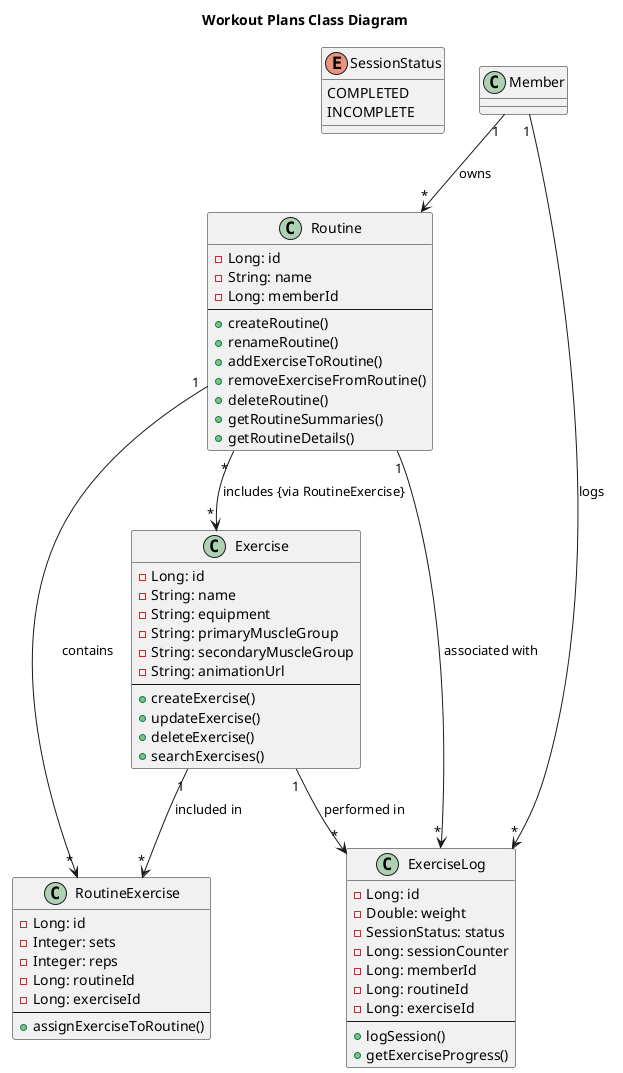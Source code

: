 @startuml Workout Plans Class Diagram
title Workout Plans Class Diagram
' ENUMS
enum SessionStatus {
  COMPLETED
  INCOMPLETE
}

' CLASS: Member (from external module)
class Member {

}

' CLASS: Exercise
class Exercise {
  -Long: id
  -String: name
  -String: equipment
  -String: primaryMuscleGroup
  -String: secondaryMuscleGroup
  -String: animationUrl
  --
  +createExercise()
  +updateExercise()
  +deleteExercise()
  +searchExercises()
}

' CLASS: Routine
class Routine {
  -Long: id
  -String: name
  -Long: memberId
  --
  +createRoutine()
  +renameRoutine()
  +addExerciseToRoutine()
  +removeExerciseFromRoutine()
  +deleteRoutine()
  +getRoutineSummaries()
  +getRoutineDetails()
}

' CLASS: RoutineExercise
class RoutineExercise {
  -Long: id
  -Integer: sets
  -Integer: reps
  -Long: routineId
  -Long: exerciseId
  --
  +assignExerciseToRoutine()
}

' CLASS: ExerciseLog
class ExerciseLog {
  -Long: id
  -Double: weight
  -SessionStatus: status
  -Long: sessionCounter
  -Long: memberId
  -Long: routineId
  -Long: exerciseId
  --
  +logSession()
  +getExerciseProgress()
}

' RELATIONSHIPS
Member "1" --> "*" Routine : owns
Routine "1" --> "*" RoutineExercise : contains
Exercise "1" --> "*" RoutineExercise : included in
Member "1" --> "*" ExerciseLog : logs
Routine "1" --> "*" ExerciseLog : associated with
Exercise "1" --> "*" ExerciseLog : performed in
' Explicit many-to-many relationship between Routine and Exercise
Routine "*" --> "*" Exercise : includes {via RoutineExercise}
@enduml